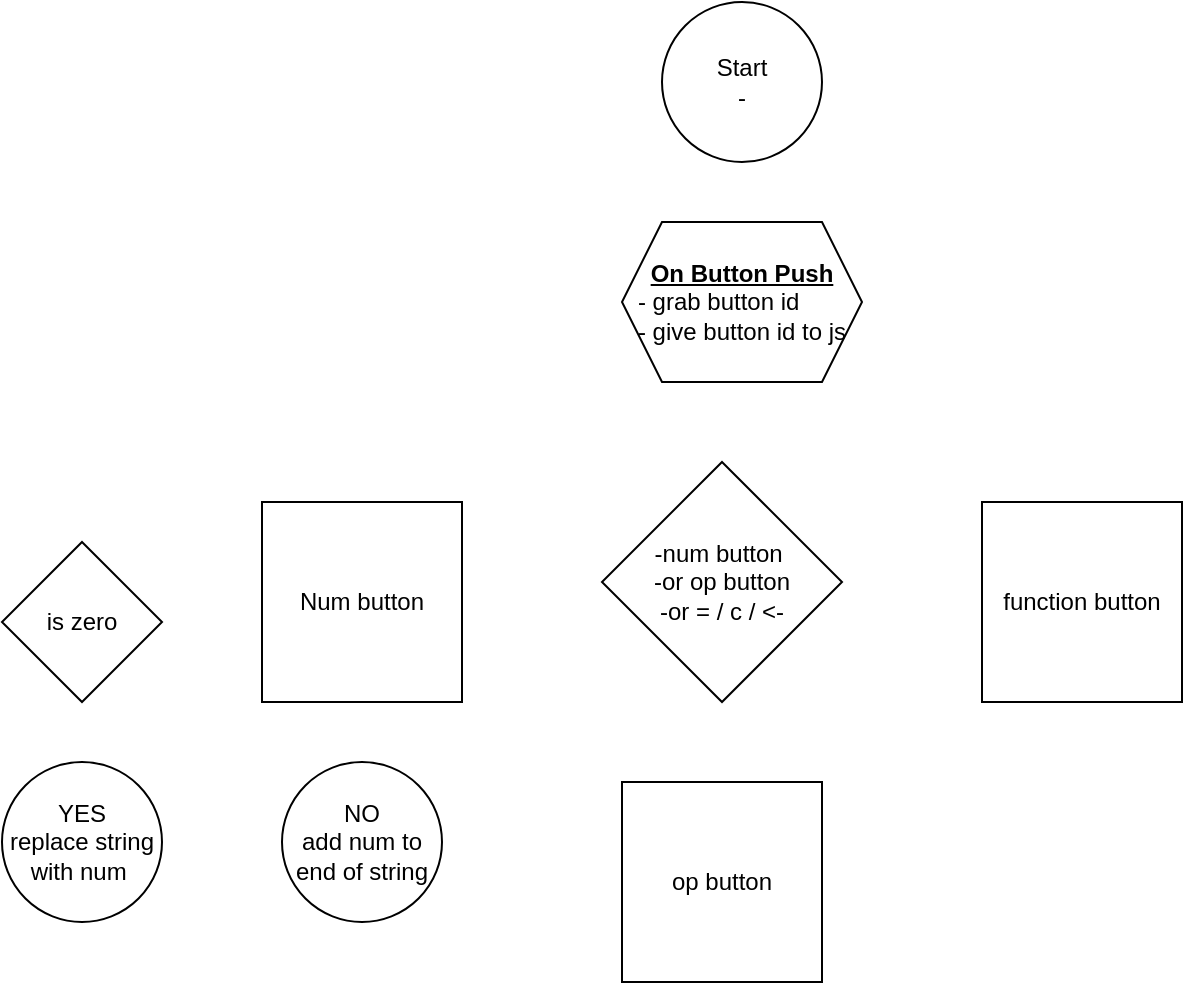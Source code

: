 <mxfile version="16.0.0" type="github">
  <diagram id="WDN_C8KxTWNd6J8GgOZ-" name="Page-1">
    <mxGraphModel dx="791" dy="378" grid="1" gridSize="10" guides="1" tooltips="1" connect="1" arrows="1" fold="1" page="1" pageScale="1" pageWidth="850" pageHeight="1100" math="0" shadow="0">
      <root>
        <mxCell id="0" />
        <mxCell id="1" parent="0" />
        <mxCell id="OPFMyvNQhpGu_Gacs0BT-1" value="Start&lt;br&gt;-" style="ellipse;whiteSpace=wrap;html=1;aspect=fixed;" vertex="1" parent="1">
          <mxGeometry x="360" y="120" width="80" height="80" as="geometry" />
        </mxCell>
        <mxCell id="OPFMyvNQhpGu_Gacs0BT-3" value="&lt;u style=&quot;font-weight: bold&quot;&gt;On Button Push&lt;/u&gt;&lt;br&gt;&lt;div style=&quot;text-align: left&quot;&gt;&lt;span&gt;- grab button id&lt;/span&gt;&lt;/div&gt;&lt;div style=&quot;text-align: left&quot;&gt;&lt;span&gt;- give button id to js&lt;/span&gt;&lt;/div&gt;" style="shape=hexagon;perimeter=hexagonPerimeter2;whiteSpace=wrap;html=1;fixedSize=1;align=center;" vertex="1" parent="1">
          <mxGeometry x="340" y="230" width="120" height="80" as="geometry" />
        </mxCell>
        <mxCell id="OPFMyvNQhpGu_Gacs0BT-4" value="-num button&amp;nbsp;&lt;br&gt;-or op button &lt;br&gt;-or = / c / &amp;lt;-" style="rhombus;whiteSpace=wrap;html=1;align=center;" vertex="1" parent="1">
          <mxGeometry x="330" y="350" width="120" height="120" as="geometry" />
        </mxCell>
        <mxCell id="OPFMyvNQhpGu_Gacs0BT-5" value="Num button" style="whiteSpace=wrap;html=1;aspect=fixed;" vertex="1" parent="1">
          <mxGeometry x="160" y="370" width="100" height="100" as="geometry" />
        </mxCell>
        <mxCell id="OPFMyvNQhpGu_Gacs0BT-6" value="op button" style="whiteSpace=wrap;html=1;aspect=fixed;" vertex="1" parent="1">
          <mxGeometry x="340" y="510" width="100" height="100" as="geometry" />
        </mxCell>
        <mxCell id="OPFMyvNQhpGu_Gacs0BT-8" value="function button" style="whiteSpace=wrap;html=1;aspect=fixed;" vertex="1" parent="1">
          <mxGeometry x="520" y="370" width="100" height="100" as="geometry" />
        </mxCell>
        <mxCell id="OPFMyvNQhpGu_Gacs0BT-10" value="is zero" style="rhombus;whiteSpace=wrap;html=1;" vertex="1" parent="1">
          <mxGeometry x="30" y="390" width="80" height="80" as="geometry" />
        </mxCell>
        <mxCell id="OPFMyvNQhpGu_Gacs0BT-12" value="YES&lt;br&gt;replace string with num&amp;nbsp;" style="ellipse;whiteSpace=wrap;html=1;" vertex="1" parent="1">
          <mxGeometry x="30" y="500" width="80" height="80" as="geometry" />
        </mxCell>
        <mxCell id="OPFMyvNQhpGu_Gacs0BT-13" value="NO&lt;br&gt;add num to end of string" style="ellipse;whiteSpace=wrap;html=1;" vertex="1" parent="1">
          <mxGeometry x="170" y="500" width="80" height="80" as="geometry" />
        </mxCell>
      </root>
    </mxGraphModel>
  </diagram>
</mxfile>

